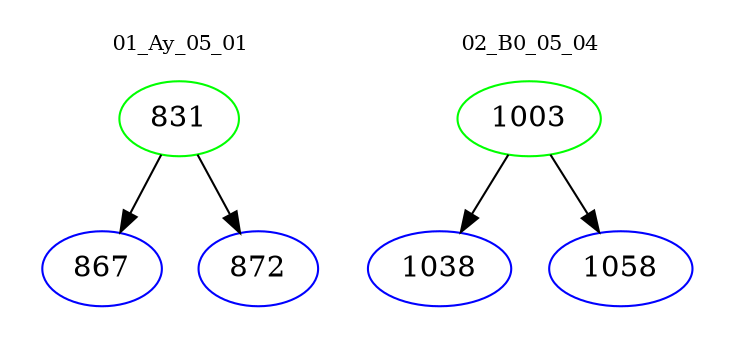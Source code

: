 digraph{
subgraph cluster_0 {
color = white
label = "01_Ay_05_01";
fontsize=10;
T0_831 [label="831", color="green"]
T0_831 -> T0_867 [color="black"]
T0_867 [label="867", color="blue"]
T0_831 -> T0_872 [color="black"]
T0_872 [label="872", color="blue"]
}
subgraph cluster_1 {
color = white
label = "02_B0_05_04";
fontsize=10;
T1_1003 [label="1003", color="green"]
T1_1003 -> T1_1038 [color="black"]
T1_1038 [label="1038", color="blue"]
T1_1003 -> T1_1058 [color="black"]
T1_1058 [label="1058", color="blue"]
}
}
